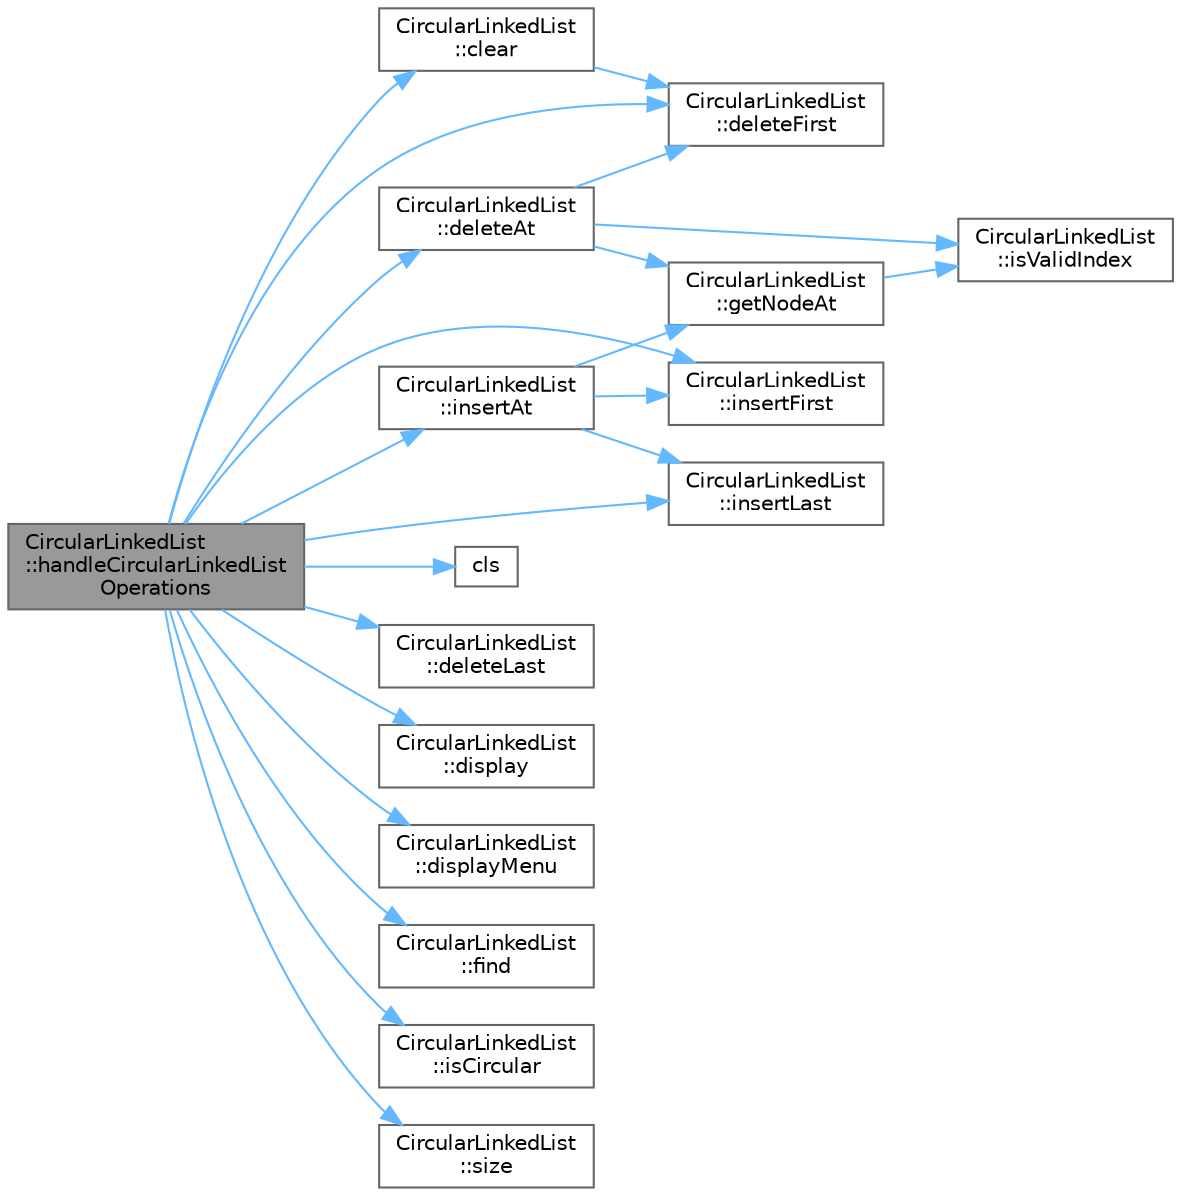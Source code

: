 digraph "CircularLinkedList::handleCircularLinkedListOperations"
{
 // INTERACTIVE_SVG=YES
 // LATEX_PDF_SIZE
  bgcolor="transparent";
  edge [fontname=Helvetica,fontsize=10,labelfontname=Helvetica,labelfontsize=10];
  node [fontname=Helvetica,fontsize=10,shape=box,height=0.2,width=0.4];
  rankdir="LR";
  Node1 [id="Node000001",label="CircularLinkedList\l::handleCircularLinkedList\lOperations",height=0.2,width=0.4,color="gray40", fillcolor="grey60", style="filled", fontcolor="black",tooltip=" "];
  Node1 -> Node2 [id="edge1_Node000001_Node000002",color="steelblue1",style="solid",tooltip=" "];
  Node2 [id="Node000002",label="CircularLinkedList\l::clear",height=0.2,width=0.4,color="grey40", fillcolor="white", style="filled",URL="$class_circular_linked_list.html#a6a8dd376d6838ea232df5b7651f255ab",tooltip=" "];
  Node2 -> Node3 [id="edge2_Node000002_Node000003",color="steelblue1",style="solid",tooltip=" "];
  Node3 [id="Node000003",label="CircularLinkedList\l::deleteFirst",height=0.2,width=0.4,color="grey40", fillcolor="white", style="filled",URL="$class_circular_linked_list.html#a80a412bc8fa482caf292f88415841bde",tooltip=" "];
  Node1 -> Node4 [id="edge3_Node000001_Node000004",color="steelblue1",style="solid",tooltip=" "];
  Node4 [id="Node000004",label="cls",height=0.2,width=0.4,color="grey40", fillcolor="white", style="filled",URL="$utils_8h.html#a4826277cc150ddc0f4de4bd464a34909",tooltip=" "];
  Node1 -> Node5 [id="edge4_Node000001_Node000005",color="steelblue1",style="solid",tooltip=" "];
  Node5 [id="Node000005",label="CircularLinkedList\l::deleteAt",height=0.2,width=0.4,color="grey40", fillcolor="white", style="filled",URL="$class_circular_linked_list.html#a57dd86b2d81261282dbda9deef1df40e",tooltip=" "];
  Node5 -> Node3 [id="edge5_Node000005_Node000003",color="steelblue1",style="solid",tooltip=" "];
  Node5 -> Node6 [id="edge6_Node000005_Node000006",color="steelblue1",style="solid",tooltip=" "];
  Node6 [id="Node000006",label="CircularLinkedList\l::getNodeAt",height=0.2,width=0.4,color="grey40", fillcolor="white", style="filled",URL="$class_circular_linked_list.html#a601778f9eb1521fd88df6c4180fbce58",tooltip=" "];
  Node6 -> Node7 [id="edge7_Node000006_Node000007",color="steelblue1",style="solid",tooltip=" "];
  Node7 [id="Node000007",label="CircularLinkedList\l::isValidIndex",height=0.2,width=0.4,color="grey40", fillcolor="white", style="filled",URL="$class_circular_linked_list.html#a5243656d51b5a02dfa8c2d0146126a46",tooltip=" "];
  Node5 -> Node7 [id="edge8_Node000005_Node000007",color="steelblue1",style="solid",tooltip=" "];
  Node1 -> Node3 [id="edge9_Node000001_Node000003",color="steelblue1",style="solid",tooltip=" "];
  Node1 -> Node8 [id="edge10_Node000001_Node000008",color="steelblue1",style="solid",tooltip=" "];
  Node8 [id="Node000008",label="CircularLinkedList\l::deleteLast",height=0.2,width=0.4,color="grey40", fillcolor="white", style="filled",URL="$class_circular_linked_list.html#aac091b0f16c302ac1b1f5ec283455914",tooltip=" "];
  Node1 -> Node9 [id="edge11_Node000001_Node000009",color="steelblue1",style="solid",tooltip=" "];
  Node9 [id="Node000009",label="CircularLinkedList\l::display",height=0.2,width=0.4,color="grey40", fillcolor="white", style="filled",URL="$class_circular_linked_list.html#ab39c9fee8857893276111856efe663f3",tooltip=" "];
  Node1 -> Node10 [id="edge12_Node000001_Node000010",color="steelblue1",style="solid",tooltip=" "];
  Node10 [id="Node000010",label="CircularLinkedList\l::displayMenu",height=0.2,width=0.4,color="grey40", fillcolor="white", style="filled",URL="$class_circular_linked_list.html#a4fe98b68db6c9c15013ef7cdf18bb946",tooltip=" "];
  Node1 -> Node11 [id="edge13_Node000001_Node000011",color="steelblue1",style="solid",tooltip=" "];
  Node11 [id="Node000011",label="CircularLinkedList\l::find",height=0.2,width=0.4,color="grey40", fillcolor="white", style="filled",URL="$class_circular_linked_list.html#af2ae3eb71138d6ff1a6e2d5479d0fdf9",tooltip=" "];
  Node1 -> Node12 [id="edge14_Node000001_Node000012",color="steelblue1",style="solid",tooltip=" "];
  Node12 [id="Node000012",label="CircularLinkedList\l::insertAt",height=0.2,width=0.4,color="grey40", fillcolor="white", style="filled",URL="$class_circular_linked_list.html#a7d296fcb0106ef30978245d11a904fdf",tooltip=" "];
  Node12 -> Node6 [id="edge15_Node000012_Node000006",color="steelblue1",style="solid",tooltip=" "];
  Node12 -> Node13 [id="edge16_Node000012_Node000013",color="steelblue1",style="solid",tooltip=" "];
  Node13 [id="Node000013",label="CircularLinkedList\l::insertFirst",height=0.2,width=0.4,color="grey40", fillcolor="white", style="filled",URL="$class_circular_linked_list.html#a15f1b800477213fb6349c667199cca3a",tooltip=" "];
  Node12 -> Node14 [id="edge17_Node000012_Node000014",color="steelblue1",style="solid",tooltip=" "];
  Node14 [id="Node000014",label="CircularLinkedList\l::insertLast",height=0.2,width=0.4,color="grey40", fillcolor="white", style="filled",URL="$class_circular_linked_list.html#ad5bdb28f130fe042ea3bfc95436dec51",tooltip=" "];
  Node1 -> Node13 [id="edge18_Node000001_Node000013",color="steelblue1",style="solid",tooltip=" "];
  Node1 -> Node14 [id="edge19_Node000001_Node000014",color="steelblue1",style="solid",tooltip=" "];
  Node1 -> Node15 [id="edge20_Node000001_Node000015",color="steelblue1",style="solid",tooltip=" "];
  Node15 [id="Node000015",label="CircularLinkedList\l::isCircular",height=0.2,width=0.4,color="grey40", fillcolor="white", style="filled",URL="$class_circular_linked_list.html#a5f7b6c77124f36b44e6b307d61ff28d4",tooltip=" "];
  Node1 -> Node16 [id="edge21_Node000001_Node000016",color="steelblue1",style="solid",tooltip=" "];
  Node16 [id="Node000016",label="CircularLinkedList\l::size",height=0.2,width=0.4,color="grey40", fillcolor="white", style="filled",URL="$class_circular_linked_list.html#a3bc1efe755762fd01e5061c234c7ee2b",tooltip=" "];
}
